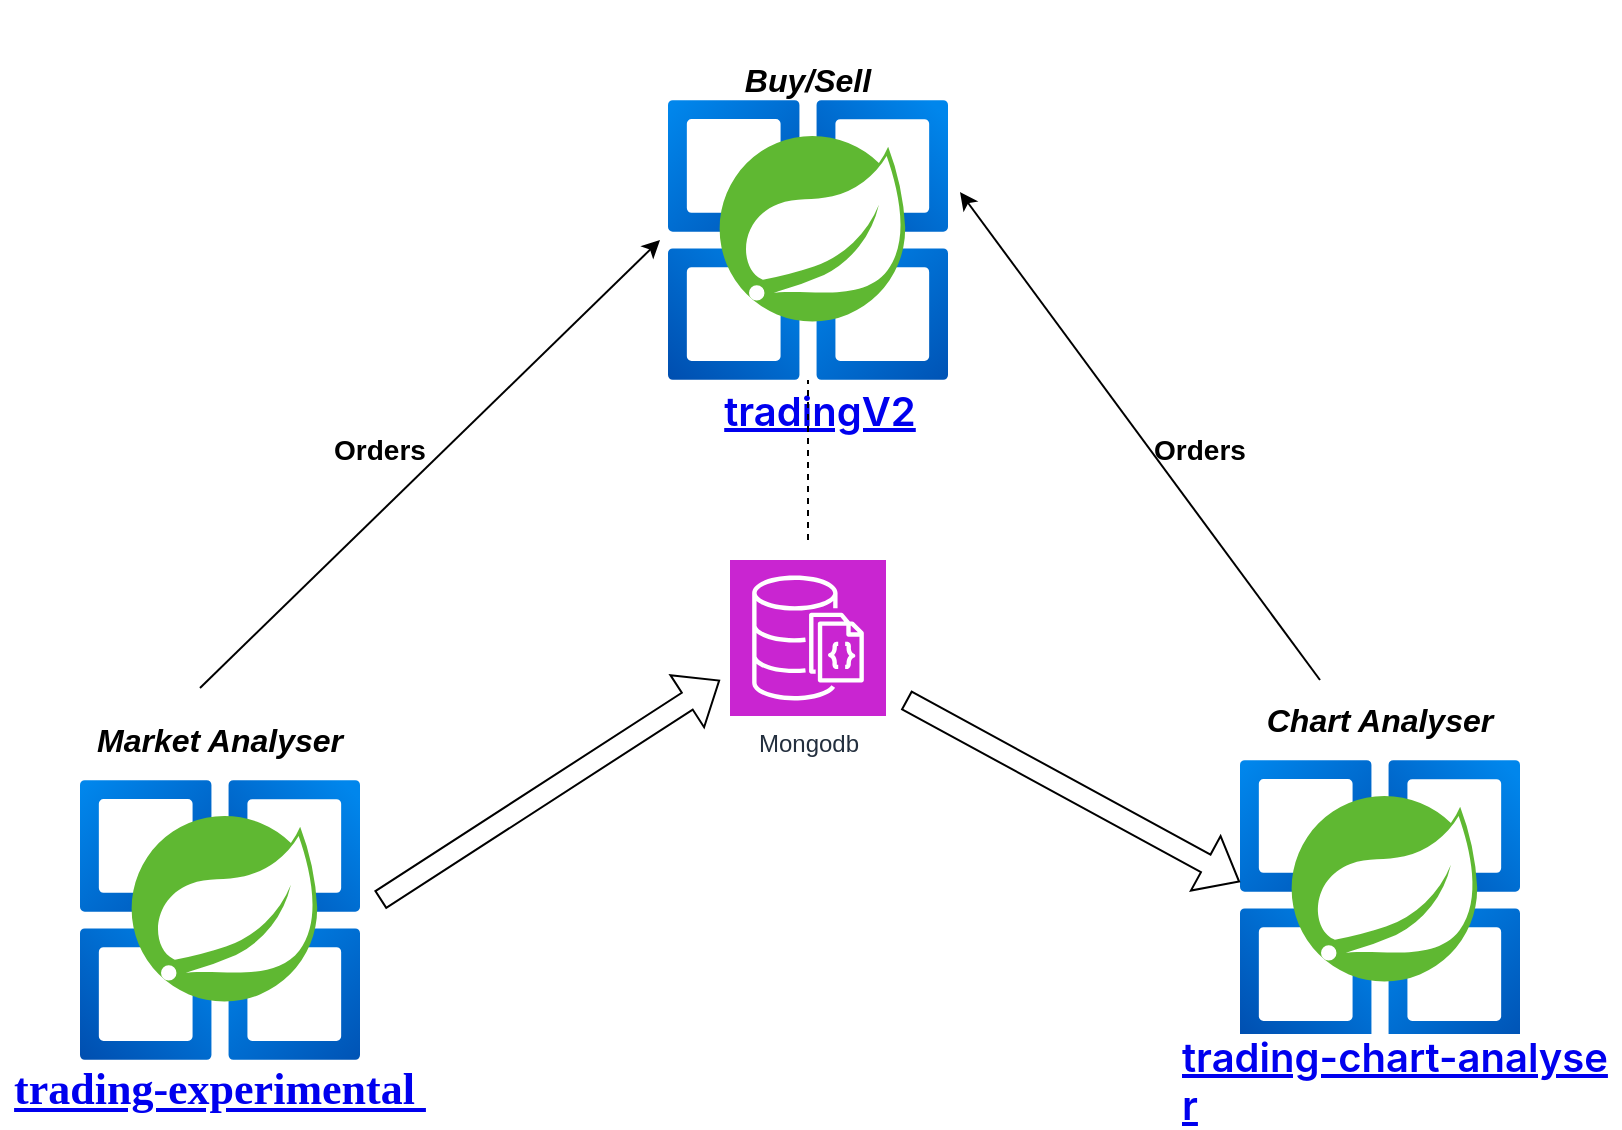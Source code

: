 <mxfile version="24.4.8" type="github">
  <diagram name="Page-1" id="5f0bae14-7c28-e335-631c-24af17079c00">
    <mxGraphModel dx="954" dy="640" grid="1" gridSize="10" guides="1" tooltips="1" connect="1" arrows="1" fold="1" page="1" pageScale="1" pageWidth="1100" pageHeight="850" background="none" math="0" shadow="0">
      <root>
        <mxCell id="0" />
        <mxCell id="1" parent="0" />
        <mxCell id="rwvvYyufdUPmZqH8niaR-12" value="Buy/Sell" style="text;html=1;align=center;verticalAlign=middle;whiteSpace=wrap;rounded=0;fontStyle=3;fontSize=16;" vertex="1" parent="1">
          <mxGeometry x="394" width="160" height="80" as="geometry" />
        </mxCell>
        <mxCell id="rwvvYyufdUPmZqH8niaR-24" value="" style="image;aspect=fixed;html=1;points=[];align=center;fontSize=12;image=img/lib/azure2/compute/Azure_Spring_Cloud.svg;" vertex="1" parent="1">
          <mxGeometry x="404" y="50" width="140" height="140" as="geometry" />
        </mxCell>
        <mxCell id="rwvvYyufdUPmZqH8niaR-25" value="" style="image;aspect=fixed;html=1;points=[];align=center;fontSize=12;image=img/lib/azure2/compute/Azure_Spring_Cloud.svg;" vertex="1" parent="1">
          <mxGeometry x="690" y="380" width="140" height="140" as="geometry" />
        </mxCell>
        <mxCell id="rwvvYyufdUPmZqH8niaR-26" value="" style="image;aspect=fixed;html=1;points=[];align=center;fontSize=12;image=img/lib/azure2/compute/Azure_Spring_Cloud.svg;" vertex="1" parent="1">
          <mxGeometry x="110" y="390" width="140" height="140" as="geometry" />
        </mxCell>
        <mxCell id="rwvvYyufdUPmZqH8niaR-27" value="Chart Analyser" style="text;html=1;align=center;verticalAlign=middle;whiteSpace=wrap;rounded=0;fontStyle=3;fontSize=16;" vertex="1" parent="1">
          <mxGeometry x="680" y="320" width="160" height="80" as="geometry" />
        </mxCell>
        <mxCell id="rwvvYyufdUPmZqH8niaR-28" value="Market Analyser" style="text;html=1;align=center;verticalAlign=middle;whiteSpace=wrap;rounded=0;fontStyle=3;fontSize=16;" vertex="1" parent="1">
          <mxGeometry x="100" y="330" width="160" height="80" as="geometry" />
        </mxCell>
        <mxCell id="rwvvYyufdUPmZqH8niaR-30" value="Mongodb" style="sketch=0;points=[[0,0,0],[0.25,0,0],[0.5,0,0],[0.75,0,0],[1,0,0],[0,1,0],[0.25,1,0],[0.5,1,0],[0.75,1,0],[1,1,0],[0,0.25,0],[0,0.5,0],[0,0.75,0],[1,0.25,0],[1,0.5,0],[1,0.75,0]];outlineConnect=0;fontColor=#232F3E;fillColor=#C925D1;strokeColor=#ffffff;dashed=0;verticalLabelPosition=bottom;verticalAlign=top;align=center;html=1;fontSize=12;fontStyle=0;aspect=fixed;shape=mxgraph.aws4.resourceIcon;resIcon=mxgraph.aws4.documentdb_with_mongodb_compatibility;" vertex="1" parent="1">
          <mxGeometry x="435" y="280" width="78" height="78" as="geometry" />
        </mxCell>
        <mxCell id="rwvvYyufdUPmZqH8niaR-31" value="&lt;a style=&quot;font-size: 22px;&quot; href=&quot;https://github.com/nithintdeveloper/trading-experimental&quot;&gt;trading-experimental&amp;nbsp;&lt;/a&gt;" style="text;html=1;align=center;verticalAlign=middle;whiteSpace=wrap;rounded=0;fontStyle=1;fontSize=22;fontFamily=Times New Roman;" vertex="1" parent="1">
          <mxGeometry x="70" y="530" width="220" height="30" as="geometry" />
        </mxCell>
        <mxCell id="rwvvYyufdUPmZqH8niaR-32" value="&lt;h3 style=&quot;box-sizing: border-box; margin-top: 0px; margin-bottom: 0px; font-size: var(--h3-size, 20px); font-weight: var(--base-text-weight-semibold, 600); color: rgb(31, 35, 40); font-family: -apple-system, &amp;quot;system-ui&amp;quot;, &amp;quot;Segoe UI&amp;quot;, &amp;quot;Noto Sans&amp;quot;, Helvetica, Arial, sans-serif, &amp;quot;Apple Color Emoji&amp;quot;, &amp;quot;Segoe UI Emoji&amp;quot;; text-align: left; background-color: rgb(255, 255, 255); word-break: break-all !important;&quot; class=&quot;wb-break-all&quot;&gt;&lt;span style=&quot;box-sizing: border-box;&quot;&gt;&lt;a href=&quot;https://github.com/nithintdeveloper/trading-chart-analyser&quot;&gt;trading-chart-analyser&lt;/a&gt;&lt;/span&gt;&lt;/h3&gt;" style="text;html=1;align=center;verticalAlign=middle;whiteSpace=wrap;rounded=0;fontStyle=1;fontSize=16;fontFamily=Times New Roman;" vertex="1" parent="1">
          <mxGeometry x="660" y="530" width="220" height="20" as="geometry" />
        </mxCell>
        <mxCell id="rwvvYyufdUPmZqH8niaR-33" value="&lt;h3 style=&quot;box-sizing: border-box; margin-top: 0px; margin-bottom: 0px; font-size: var(--h3-size, 20px); font-weight: var(--base-text-weight-semibold, 600); color: rgb(31, 35, 40); font-family: -apple-system, &amp;quot;system-ui&amp;quot;, &amp;quot;Segoe UI&amp;quot;, &amp;quot;Noto Sans&amp;quot;, Helvetica, Arial, sans-serif, &amp;quot;Apple Color Emoji&amp;quot;, &amp;quot;Segoe UI Emoji&amp;quot;; text-align: left; background-color: rgb(255, 255, 255); word-break: break-all !important;&quot; class=&quot;wb-break-all&quot;&gt;&lt;span style=&quot;box-sizing: border-box;&quot;&gt;&lt;a href=&quot;https://github.com/nithintdeveloper/tradingV2&quot;&gt;tradingV2&lt;/a&gt;&lt;/span&gt;&lt;/h3&gt;" style="text;html=1;align=center;verticalAlign=middle;whiteSpace=wrap;rounded=0;fontStyle=1;fontSize=22;fontFamily=Times New Roman;" vertex="1" parent="1">
          <mxGeometry x="370" y="190" width="220" height="30" as="geometry" />
        </mxCell>
        <mxCell id="rwvvYyufdUPmZqH8niaR-39" value="" style="shape=flexArrow;endArrow=classic;html=1;rounded=0;exitX=1;exitY=0.5;exitDx=0;exitDy=0;exitPerimeter=0;" edge="1" parent="1">
          <mxGeometry width="50" height="50" relative="1" as="geometry">
            <mxPoint x="523" y="350" as="sourcePoint" />
            <mxPoint x="690" y="441" as="targetPoint" />
          </mxGeometry>
        </mxCell>
        <mxCell id="rwvvYyufdUPmZqH8niaR-40" value="" style="shape=flexArrow;endArrow=classic;html=1;rounded=0;" edge="1" parent="1">
          <mxGeometry width="50" height="50" relative="1" as="geometry">
            <mxPoint x="260" y="450" as="sourcePoint" />
            <mxPoint x="430" y="340" as="targetPoint" />
          </mxGeometry>
        </mxCell>
        <mxCell id="rwvvYyufdUPmZqH8niaR-44" value="" style="endArrow=classic;html=1;rounded=0;" edge="1" parent="1">
          <mxGeometry width="50" height="50" relative="1" as="geometry">
            <mxPoint x="170" y="344" as="sourcePoint" />
            <mxPoint x="400" y="120" as="targetPoint" />
          </mxGeometry>
        </mxCell>
        <mxCell id="rwvvYyufdUPmZqH8niaR-45" value="" style="endArrow=classic;html=1;rounded=0;" edge="1" parent="1">
          <mxGeometry width="50" height="50" relative="1" as="geometry">
            <mxPoint x="730" y="340" as="sourcePoint" />
            <mxPoint x="550" y="96" as="targetPoint" />
          </mxGeometry>
        </mxCell>
        <mxCell id="rwvvYyufdUPmZqH8niaR-46" value="&lt;b&gt;&lt;font style=&quot;font-size: 14px;&quot;&gt;Orders&lt;/font&gt;&lt;/b&gt;" style="text;html=1;align=center;verticalAlign=middle;whiteSpace=wrap;rounded=0;" vertex="1" parent="1">
          <mxGeometry x="230" y="210" width="60" height="30" as="geometry" />
        </mxCell>
        <mxCell id="rwvvYyufdUPmZqH8niaR-47" value="&lt;b&gt;&lt;font style=&quot;font-size: 14px;&quot;&gt;Orders&lt;/font&gt;&lt;/b&gt;" style="text;html=1;align=center;verticalAlign=middle;whiteSpace=wrap;rounded=0;" vertex="1" parent="1">
          <mxGeometry x="640" y="210" width="60" height="30" as="geometry" />
        </mxCell>
        <mxCell id="rwvvYyufdUPmZqH8niaR-48" value="" style="endArrow=none;dashed=1;html=1;rounded=0;" edge="1" parent="1">
          <mxGeometry width="50" height="50" relative="1" as="geometry">
            <mxPoint x="474" y="270" as="sourcePoint" />
            <mxPoint x="474" y="190" as="targetPoint" />
          </mxGeometry>
        </mxCell>
      </root>
    </mxGraphModel>
  </diagram>
</mxfile>
